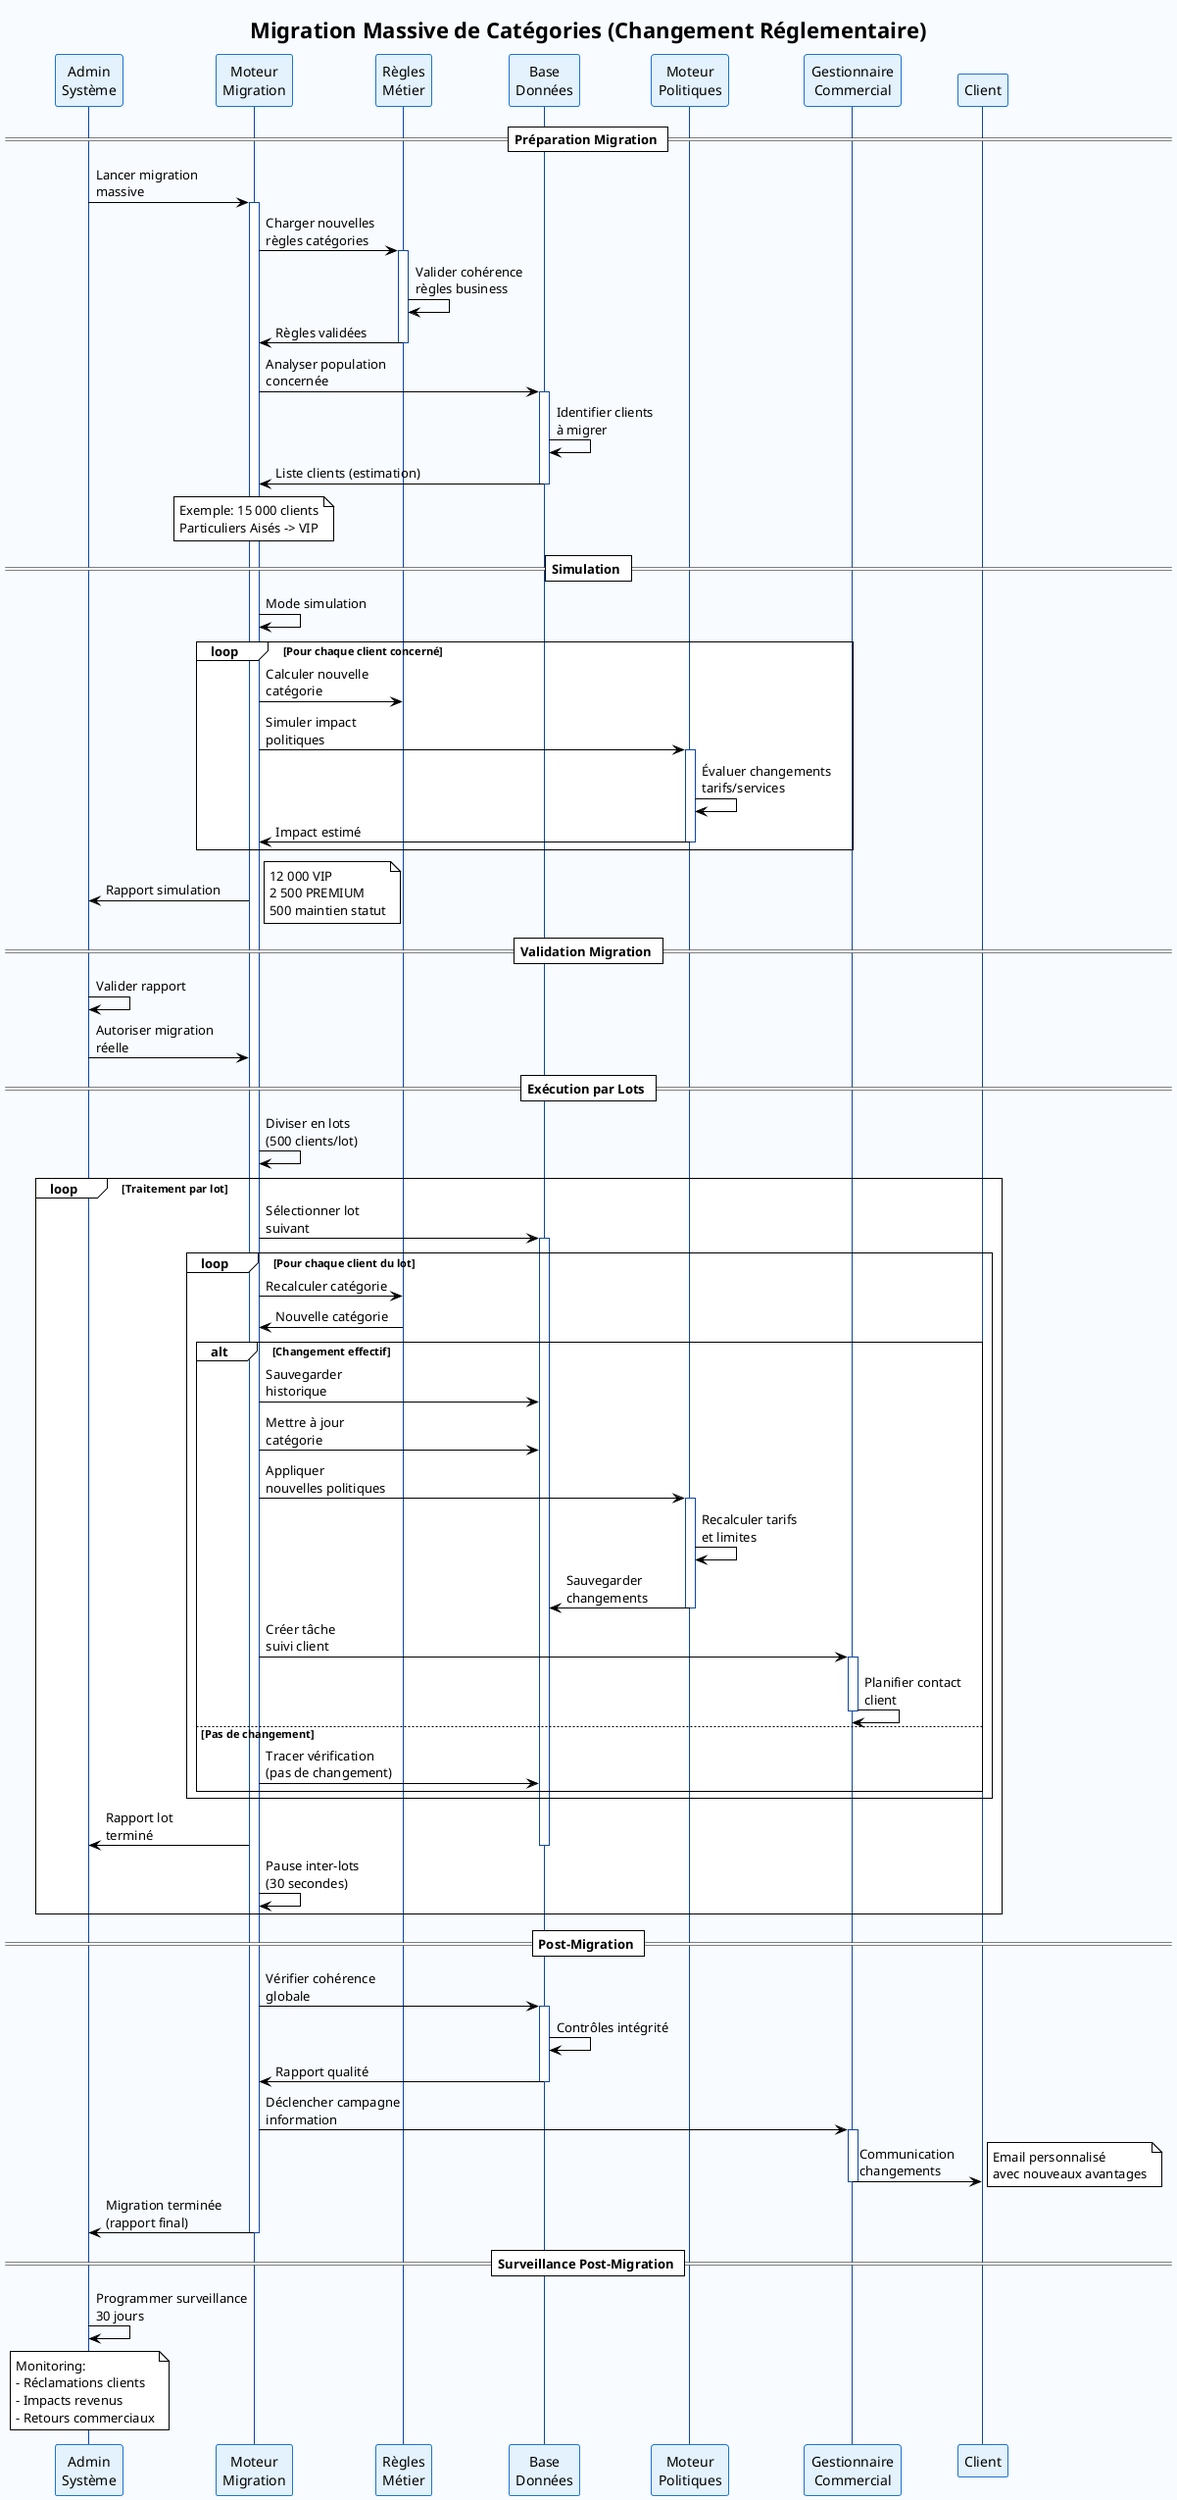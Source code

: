 @startuml Sequence_MigrationCategorie
!theme plain
skinparam backgroundColor #F8FBFF
skinparam sequence {
    ActorBorderColor #1976D2
    LifeLineBorderColor #0D47A1
    ParticipantBorderColor #1976D2
    ParticipantBackgroundColor #E3F2FD
    MessageTextSize 8
    NoteTextSize 7
}

title Migration Massive de Catégories (Changement Réglementaire)

participant "Admin\nSystème" as admin
participant "Moteur\nMigration" as migration
participant "Règles\nMétier" as regles
participant "Base\nDonnées" as bdd
participant "Moteur\nPolitiques" as politiques
participant "Gestionnaire\nCommercial" as commercial
participant "Client" as client

== Préparation Migration ==
admin -> migration : Lancer migration\nmassive
activate migration

migration -> regles : Charger nouvelles\nrègles catégories
activate regles
regles -> regles : Valider cohérence\nrègles business
regles -> migration : Règles validées
deactivate regles

migration -> bdd : Analyser population\nconcernée
activate bdd
bdd -> bdd : Identifier clients\nà migrer
bdd -> migration : Liste clients (estimation)
deactivate bdd

note over migration : Exemple: 15 000 clients\nParticuliers Aisés -> VIP

== Simulation ==
migration -> migration : Mode simulation
loop Pour chaque client concerné
    migration -> regles : Calculer nouvelle\ncatégorie
    migration -> politiques : Simuler impact\npolitiques
    activate politiques
    politiques -> politiques : Évaluer changements\ntarifs/services
    politiques -> migration : Impact estimé
    deactivate politiques
end

migration -> admin : Rapport simulation
note right : 12 000 VIP\n2 500 PREMIUM\n500 maintien statut

== Validation Migration ==
admin -> admin : Valider rapport
admin -> migration : Autoriser migration\nréelle

== Exécution par Lots ==
migration -> migration : Diviser en lots\n(500 clients/lot)

loop Traitement par lot
    migration -> bdd : Sélectionner lot\nsuivant
    activate bdd
    
    loop Pour chaque client du lot
        migration -> regles : Recalculer catégorie
        regles -> migration : Nouvelle catégorie
        
        alt Changement effectif
            migration -> bdd : Sauvegarder\nhistorique
            migration -> bdd : Mettre à jour\ncatégorie
            
            migration -> politiques : Appliquer\nnouvelles politiques
            activate politiques
            politiques -> politiques : Recalculer tarifs\net limites
            politiques -> bdd : Sauvegarder\nchangements
            deactivate politiques
            
            migration -> commercial : Créer tâche\nsuivi client
            activate commercial
            commercial -> commercial : Planifier contact\nclient
            deactivate commercial
            
        else Pas de changement
            migration -> bdd : Tracer vérification\n(pas de changement)
        end
    end
    
    migration -> admin : Rapport lot\nterminé
    deactivate bdd
    
    migration -> migration : Pause inter-lots\n(30 secondes)
end

== Post-Migration ==
migration -> bdd : Vérifier cohérence\nglobale
activate bdd
bdd -> bdd : Contrôles intégrité
bdd -> migration : Rapport qualité
deactivate bdd

migration -> commercial : Déclencher campagne\ninformation
activate commercial
commercial -> client : Communication\nchangements
note right : Email personnalisé\navec nouveaux avantages
deactivate commercial

migration -> admin : Migration terminée\n(rapport final)
deactivate migration

== Surveillance Post-Migration ==
admin -> admin : Programmer surveillance\n30 jours

note over admin : Monitoring:\n- Réclamations clients\n- Impacts revenus\n- Retours commerciaux

@enduml
